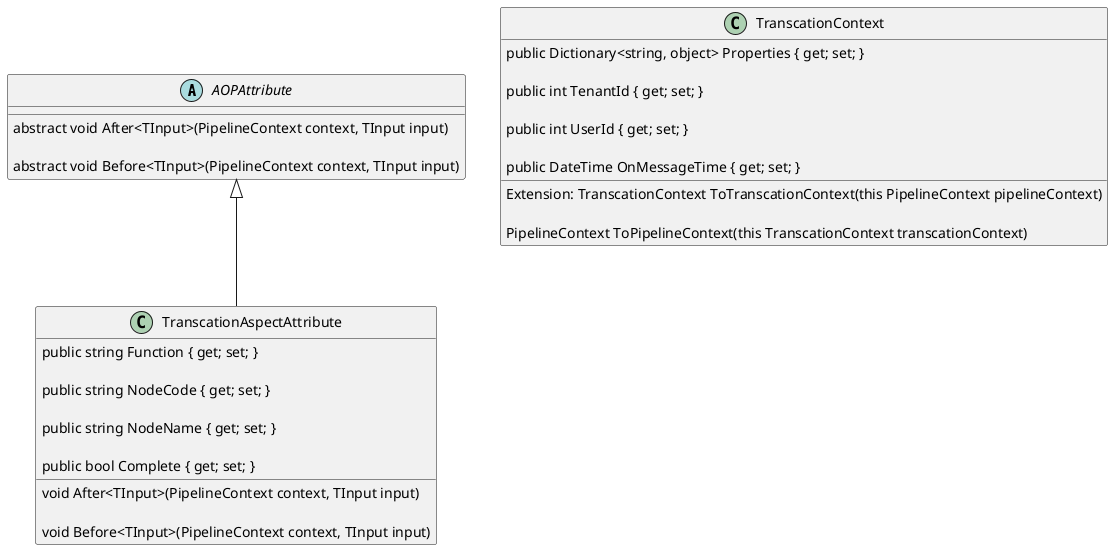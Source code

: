 ﻿@startuml
'https://plantuml.com/class-diagram



'interface IPipelineContext
'{
'
'}
'
'abstract class PipelineStep 
'{
'    PipelineStepResult Run(PipelineContext context, PipelineStepInput input);
'}
'
'class ResumeFinishStep{
'    PipelineStepResult Run(PipelineContext context, PipelineStepInput input)
'}
'
'IPipelineContext <|-- PipelineStep
'PipelineStep <|-- ResumeFinishStep

abstract class AOPAttribute{
abstract void After<TInput>(PipelineContext context, TInput input)

abstract void Before<TInput>(PipelineContext context, TInput input)
}

class TranscationAspectAttribute 
{
public string Function { get; set; }

public string NodeCode { get; set; }

public string NodeName { get; set; }

public bool Complete { get; set; }

void After<TInput>(PipelineContext context, TInput input)

void Before<TInput>(PipelineContext context, TInput input)
}
class TranscationContext
{
    public Dictionary<string, object> Properties { get; set; }

    public int TenantId { get; set; }

    public int UserId { get; set; }

    public DateTime OnMessageTime { get; set; }
    
    Extension: TranscationContext ToTranscationContext(this PipelineContext pipelineContext)
    
    PipelineContext ToPipelineContext(this TranscationContext transcationContext)
}


AOPAttribute <|-- TranscationAspectAttribute




@enduml
